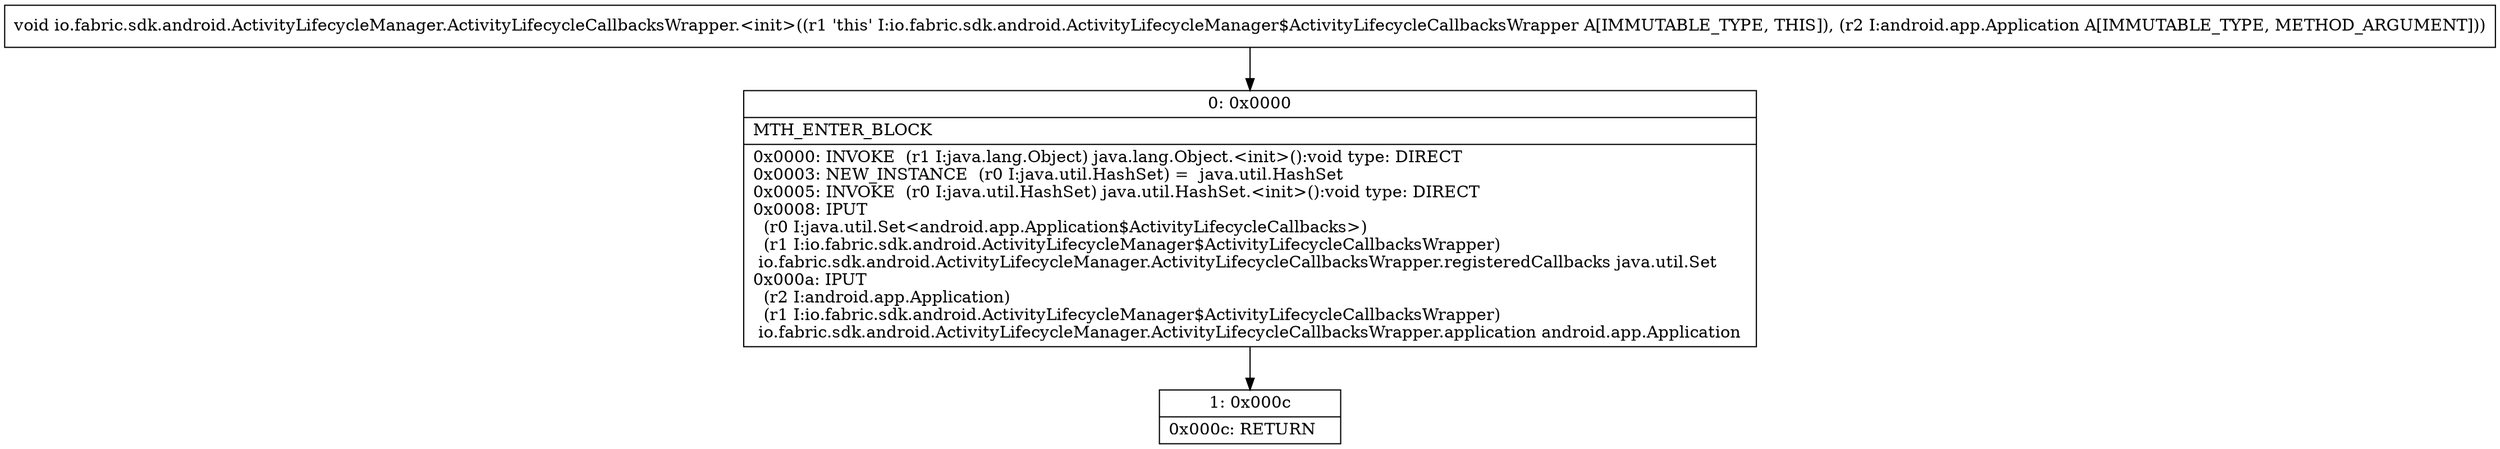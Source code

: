 digraph "CFG forio.fabric.sdk.android.ActivityLifecycleManager.ActivityLifecycleCallbacksWrapper.\<init\>(Landroid\/app\/Application;)V" {
Node_0 [shape=record,label="{0\:\ 0x0000|MTH_ENTER_BLOCK\l|0x0000: INVOKE  (r1 I:java.lang.Object) java.lang.Object.\<init\>():void type: DIRECT \l0x0003: NEW_INSTANCE  (r0 I:java.util.HashSet) =  java.util.HashSet \l0x0005: INVOKE  (r0 I:java.util.HashSet) java.util.HashSet.\<init\>():void type: DIRECT \l0x0008: IPUT  \l  (r0 I:java.util.Set\<android.app.Application$ActivityLifecycleCallbacks\>)\l  (r1 I:io.fabric.sdk.android.ActivityLifecycleManager$ActivityLifecycleCallbacksWrapper)\l io.fabric.sdk.android.ActivityLifecycleManager.ActivityLifecycleCallbacksWrapper.registeredCallbacks java.util.Set \l0x000a: IPUT  \l  (r2 I:android.app.Application)\l  (r1 I:io.fabric.sdk.android.ActivityLifecycleManager$ActivityLifecycleCallbacksWrapper)\l io.fabric.sdk.android.ActivityLifecycleManager.ActivityLifecycleCallbacksWrapper.application android.app.Application \l}"];
Node_1 [shape=record,label="{1\:\ 0x000c|0x000c: RETURN   \l}"];
MethodNode[shape=record,label="{void io.fabric.sdk.android.ActivityLifecycleManager.ActivityLifecycleCallbacksWrapper.\<init\>((r1 'this' I:io.fabric.sdk.android.ActivityLifecycleManager$ActivityLifecycleCallbacksWrapper A[IMMUTABLE_TYPE, THIS]), (r2 I:android.app.Application A[IMMUTABLE_TYPE, METHOD_ARGUMENT])) }"];
MethodNode -> Node_0;
Node_0 -> Node_1;
}

